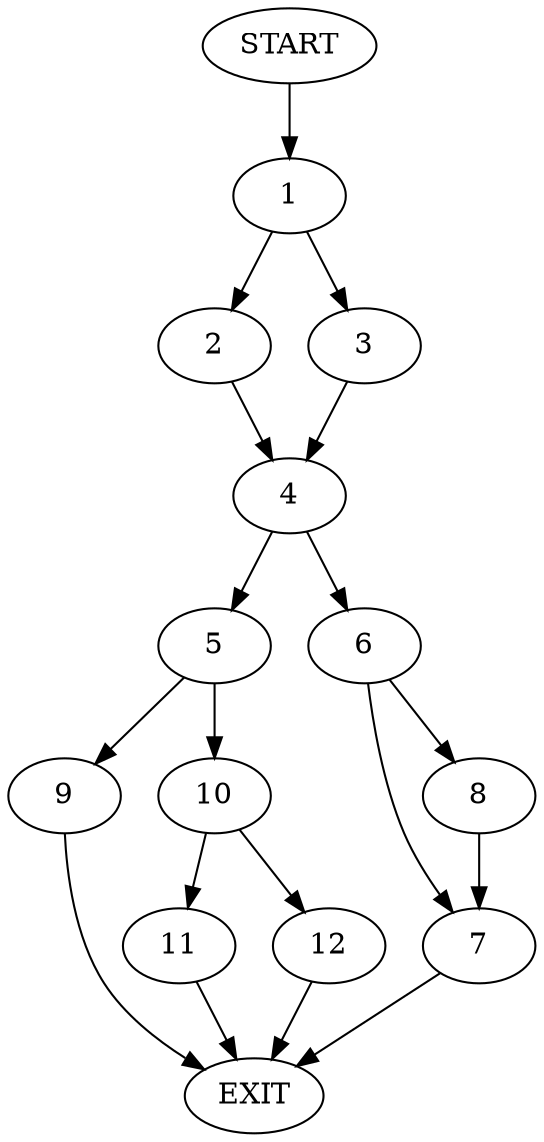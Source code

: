 digraph {
0 [label="START"]
13 [label="EXIT"]
0 -> 1
1 -> 2
1 -> 3
2 -> 4
3 -> 4
4 -> 5
4 -> 6
6 -> 7
6 -> 8
5 -> 9
5 -> 10
7 -> 13
8 -> 7
9 -> 13
10 -> 11
10 -> 12
12 -> 13
11 -> 13
}

